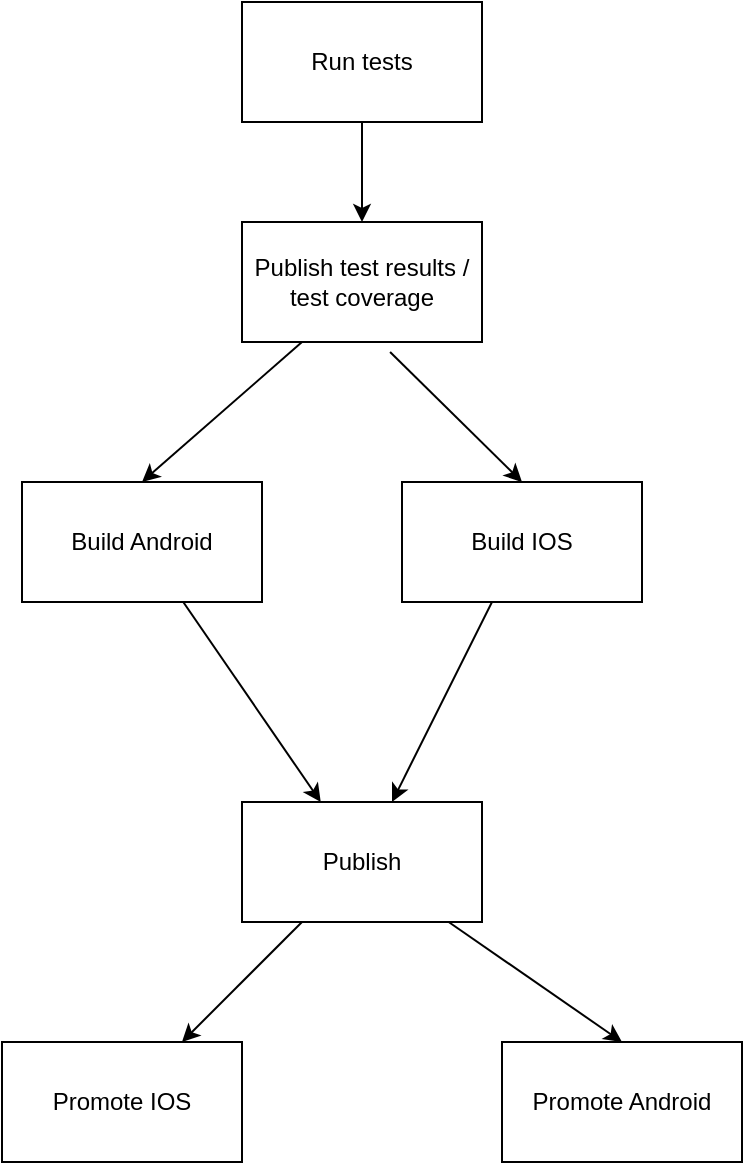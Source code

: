<mxfile>
    <diagram id="IeJPXRN6EZHvsladMCcc" name="Page-1">
        <mxGraphModel dx="1134" dy="1759" grid="1" gridSize="10" guides="1" tooltips="1" connect="1" arrows="1" fold="1" page="1" pageScale="1" pageWidth="850" pageHeight="1100" math="0" shadow="0">
            <root>
                <mxCell id="0"/>
                <mxCell id="1" parent="0"/>
                <mxCell id="8" style="edgeStyle=none;html=1;entryX=0.5;entryY=0;entryDx=0;entryDy=0;exitX=0.25;exitY=1;exitDx=0;exitDy=0;" edge="1" parent="1" source="19" target="4">
                    <mxGeometry relative="1" as="geometry"/>
                </mxCell>
                <mxCell id="10" style="edgeStyle=none;html=1;entryX=0.5;entryY=0;entryDx=0;entryDy=0;exitX=0.617;exitY=1.083;exitDx=0;exitDy=0;exitPerimeter=0;" edge="1" parent="1" source="19" target="9">
                    <mxGeometry relative="1" as="geometry"/>
                </mxCell>
                <mxCell id="20" style="edgeStyle=none;html=1;entryX=0.5;entryY=0;entryDx=0;entryDy=0;" edge="1" parent="1" source="3" target="19">
                    <mxGeometry relative="1" as="geometry"/>
                </mxCell>
                <mxCell id="3" value="Run tests" style="rounded=0;whiteSpace=wrap;html=1;" vertex="1" parent="1">
                    <mxGeometry x="190" y="-40" width="120" height="60" as="geometry"/>
                </mxCell>
                <mxCell id="11" style="edgeStyle=none;html=1;" edge="1" parent="1" source="4" target="5">
                    <mxGeometry relative="1" as="geometry"/>
                </mxCell>
                <mxCell id="4" value="Build Android" style="rounded=0;whiteSpace=wrap;html=1;" vertex="1" parent="1">
                    <mxGeometry x="80" y="200" width="120" height="60" as="geometry"/>
                </mxCell>
                <mxCell id="14" style="edgeStyle=none;html=1;" edge="1" parent="1" source="5" target="13">
                    <mxGeometry relative="1" as="geometry"/>
                </mxCell>
                <mxCell id="16" style="edgeStyle=none;html=1;entryX=0.5;entryY=0;entryDx=0;entryDy=0;" edge="1" parent="1" source="5" target="15">
                    <mxGeometry relative="1" as="geometry"/>
                </mxCell>
                <mxCell id="5" value="Publish" style="rounded=0;whiteSpace=wrap;html=1;" vertex="1" parent="1">
                    <mxGeometry x="190" y="360" width="120" height="60" as="geometry"/>
                </mxCell>
                <mxCell id="12" style="edgeStyle=none;html=1;" edge="1" parent="1" source="9" target="5">
                    <mxGeometry relative="1" as="geometry"/>
                </mxCell>
                <mxCell id="9" value="Build IOS" style="rounded=0;whiteSpace=wrap;html=1;" vertex="1" parent="1">
                    <mxGeometry x="270" y="200" width="120" height="60" as="geometry"/>
                </mxCell>
                <mxCell id="13" value="Promote IOS" style="rounded=0;whiteSpace=wrap;html=1;" vertex="1" parent="1">
                    <mxGeometry x="70" y="480" width="120" height="60" as="geometry"/>
                </mxCell>
                <mxCell id="15" value="Promote Android" style="rounded=0;whiteSpace=wrap;html=1;" vertex="1" parent="1">
                    <mxGeometry x="320" y="480" width="120" height="60" as="geometry"/>
                </mxCell>
                <mxCell id="19" value="Publish test results / test coverage" style="rounded=0;whiteSpace=wrap;html=1;" vertex="1" parent="1">
                    <mxGeometry x="190" y="70" width="120" height="60" as="geometry"/>
                </mxCell>
            </root>
        </mxGraphModel>
    </diagram>
</mxfile>